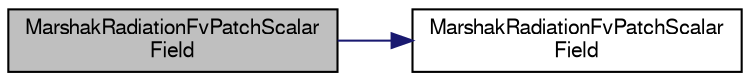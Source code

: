 digraph "MarshakRadiationFvPatchScalarField"
{
  bgcolor="transparent";
  edge [fontname="FreeSans",fontsize="10",labelfontname="FreeSans",labelfontsize="10"];
  node [fontname="FreeSans",fontsize="10",shape=record];
  rankdir="LR";
  Node14 [label="MarshakRadiationFvPatchScalar\lField",height=0.2,width=0.4,color="black", fillcolor="grey75", style="filled", fontcolor="black"];
  Node14 -> Node15 [color="midnightblue",fontsize="10",style="solid",fontname="FreeSans"];
  Node15 [label="MarshakRadiationFvPatchScalar\lField",height=0.2,width=0.4,color="black",URL="$a29998.html#a89f6c1b172804866c878af6fc6f50920",tooltip="Construct from patch and internal field. "];
}
